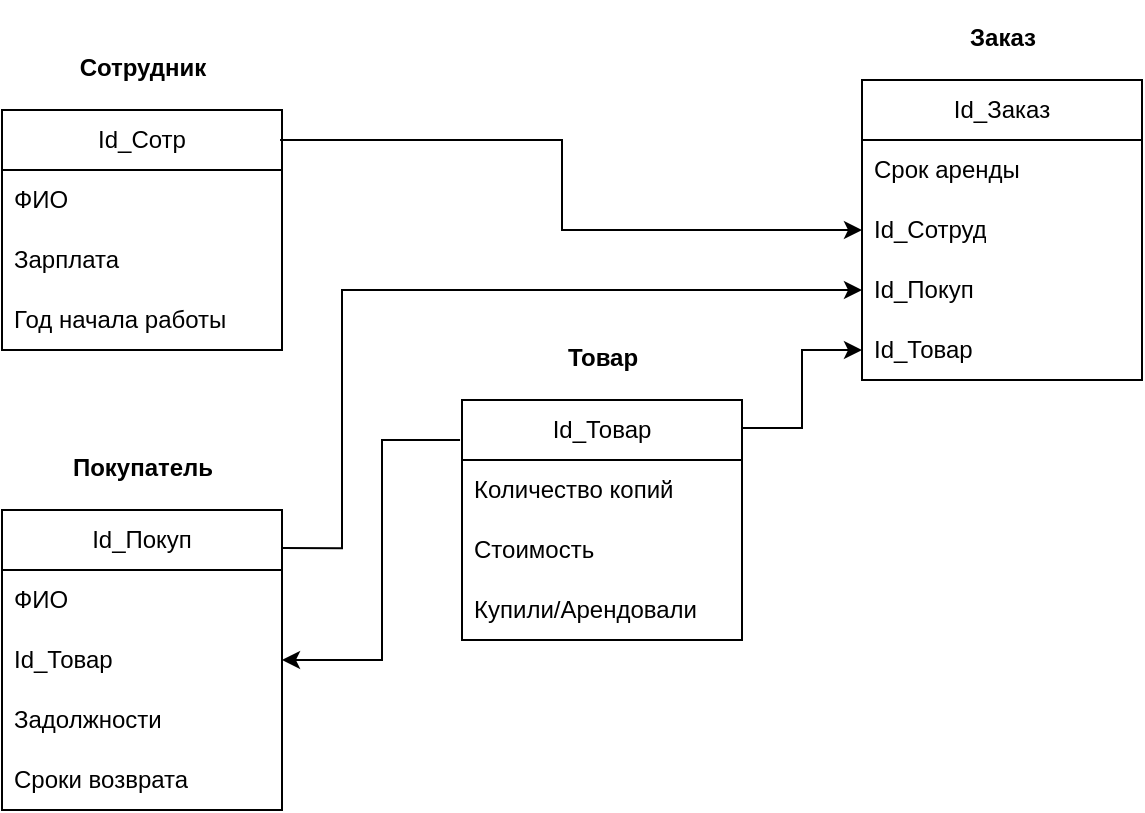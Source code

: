 <mxfile version="21.1.2" type="github">
  <diagram name="Page-1" id="mOhzyC1Kx7Mu7vAEdjJq">
    <mxGraphModel dx="1399" dy="839" grid="1" gridSize="10" guides="1" tooltips="1" connect="1" arrows="1" fold="1" page="1" pageScale="1" pageWidth="850" pageHeight="1100" math="0" shadow="0">
      <root>
        <mxCell id="0" />
        <mxCell id="1" parent="0" />
        <mxCell id="jYRJlS_vq1EX9FyME1sq-6" value="" style="group" parent="1" vertex="1" connectable="0">
          <mxGeometry x="80" y="55" width="140" height="160" as="geometry" />
        </mxCell>
        <mxCell id="jYRJlS_vq1EX9FyME1sq-1" value="Id_Сотр" style="swimlane;fontStyle=0;childLayout=stackLayout;horizontal=1;startSize=30;horizontalStack=0;resizeParent=1;resizeParentMax=0;resizeLast=0;collapsible=1;marginBottom=0;whiteSpace=wrap;html=1;" parent="jYRJlS_vq1EX9FyME1sq-6" vertex="1">
          <mxGeometry y="40" width="140" height="120" as="geometry" />
        </mxCell>
        <mxCell id="jYRJlS_vq1EX9FyME1sq-2" value="ФИО" style="text;strokeColor=none;fillColor=none;align=left;verticalAlign=middle;spacingLeft=4;spacingRight=4;overflow=hidden;points=[[0,0.5],[1,0.5]];portConstraint=eastwest;rotatable=0;whiteSpace=wrap;html=1;" parent="jYRJlS_vq1EX9FyME1sq-1" vertex="1">
          <mxGeometry y="30" width="140" height="30" as="geometry" />
        </mxCell>
        <mxCell id="jYRJlS_vq1EX9FyME1sq-3" value="Зарплата" style="text;strokeColor=none;fillColor=none;align=left;verticalAlign=middle;spacingLeft=4;spacingRight=4;overflow=hidden;points=[[0,0.5],[1,0.5]];portConstraint=eastwest;rotatable=0;whiteSpace=wrap;html=1;" parent="jYRJlS_vq1EX9FyME1sq-1" vertex="1">
          <mxGeometry y="60" width="140" height="30" as="geometry" />
        </mxCell>
        <mxCell id="5Ks0Dxbi60FuN3-XD0bD-4" value="Год начала работы" style="text;strokeColor=none;fillColor=none;align=left;verticalAlign=middle;spacingLeft=4;spacingRight=4;overflow=hidden;points=[[0,0.5],[1,0.5]];portConstraint=eastwest;rotatable=0;whiteSpace=wrap;html=1;" vertex="1" parent="jYRJlS_vq1EX9FyME1sq-1">
          <mxGeometry y="90" width="140" height="30" as="geometry" />
        </mxCell>
        <mxCell id="jYRJlS_vq1EX9FyME1sq-5" value="&lt;span style=&quot;font-size: 12px;&quot;&gt;Сотрудник&lt;br&gt;&lt;/span&gt;" style="text;strokeColor=none;fillColor=none;html=1;fontSize=24;fontStyle=1;verticalAlign=middle;align=center;" parent="jYRJlS_vq1EX9FyME1sq-6" vertex="1">
          <mxGeometry x="25" width="90" height="30" as="geometry" />
        </mxCell>
        <mxCell id="jYRJlS_vq1EX9FyME1sq-7" value="" style="group" parent="1" vertex="1" connectable="0">
          <mxGeometry x="310" y="200" width="140" height="160" as="geometry" />
        </mxCell>
        <mxCell id="jYRJlS_vq1EX9FyME1sq-8" value="Id_Товар" style="swimlane;fontStyle=0;childLayout=stackLayout;horizontal=1;startSize=30;horizontalStack=0;resizeParent=1;resizeParentMax=0;resizeLast=0;collapsible=1;marginBottom=0;whiteSpace=wrap;html=1;" parent="jYRJlS_vq1EX9FyME1sq-7" vertex="1">
          <mxGeometry y="40" width="140" height="120" as="geometry" />
        </mxCell>
        <mxCell id="jYRJlS_vq1EX9FyME1sq-9" value="Количество копий" style="text;strokeColor=none;fillColor=none;align=left;verticalAlign=middle;spacingLeft=4;spacingRight=4;overflow=hidden;points=[[0,0.5],[1,0.5]];portConstraint=eastwest;rotatable=0;whiteSpace=wrap;html=1;" parent="jYRJlS_vq1EX9FyME1sq-8" vertex="1">
          <mxGeometry y="30" width="140" height="30" as="geometry" />
        </mxCell>
        <mxCell id="jYRJlS_vq1EX9FyME1sq-10" value="Стоимость" style="text;strokeColor=none;fillColor=none;align=left;verticalAlign=middle;spacingLeft=4;spacingRight=4;overflow=hidden;points=[[0,0.5],[1,0.5]];portConstraint=eastwest;rotatable=0;whiteSpace=wrap;html=1;" parent="jYRJlS_vq1EX9FyME1sq-8" vertex="1">
          <mxGeometry y="60" width="140" height="30" as="geometry" />
        </mxCell>
        <mxCell id="jYRJlS_vq1EX9FyME1sq-11" value="Купили/Арендовали" style="text;strokeColor=none;fillColor=none;align=left;verticalAlign=middle;spacingLeft=4;spacingRight=4;overflow=hidden;points=[[0,0.5],[1,0.5]];portConstraint=eastwest;rotatable=0;whiteSpace=wrap;html=1;" parent="jYRJlS_vq1EX9FyME1sq-8" vertex="1">
          <mxGeometry y="90" width="140" height="30" as="geometry" />
        </mxCell>
        <mxCell id="jYRJlS_vq1EX9FyME1sq-12" value="&lt;span style=&quot;font-size: 12px;&quot;&gt;Товар&lt;br&gt;&lt;/span&gt;" style="text;strokeColor=none;fillColor=none;html=1;fontSize=24;fontStyle=1;verticalAlign=middle;align=center;" parent="jYRJlS_vq1EX9FyME1sq-7" vertex="1">
          <mxGeometry x="25" width="90" height="30" as="geometry" />
        </mxCell>
        <mxCell id="jYRJlS_vq1EX9FyME1sq-13" value="" style="group" parent="1" vertex="1" connectable="0">
          <mxGeometry x="80" y="255" width="140" height="160" as="geometry" />
        </mxCell>
        <mxCell id="jYRJlS_vq1EX9FyME1sq-14" value="Id_Покуп" style="swimlane;fontStyle=0;childLayout=stackLayout;horizontal=1;startSize=30;horizontalStack=0;resizeParent=1;resizeParentMax=0;resizeLast=0;collapsible=1;marginBottom=0;whiteSpace=wrap;html=1;" parent="jYRJlS_vq1EX9FyME1sq-13" vertex="1">
          <mxGeometry y="40" width="140" height="150" as="geometry" />
        </mxCell>
        <mxCell id="jYRJlS_vq1EX9FyME1sq-15" value="ФИО" style="text;strokeColor=none;fillColor=none;align=left;verticalAlign=middle;spacingLeft=4;spacingRight=4;overflow=hidden;points=[[0,0.5],[1,0.5]];portConstraint=eastwest;rotatable=0;whiteSpace=wrap;html=1;" parent="jYRJlS_vq1EX9FyME1sq-14" vertex="1">
          <mxGeometry y="30" width="140" height="30" as="geometry" />
        </mxCell>
        <mxCell id="jYRJlS_vq1EX9FyME1sq-16" value="Id_Товар" style="text;strokeColor=none;fillColor=none;align=left;verticalAlign=middle;spacingLeft=4;spacingRight=4;overflow=hidden;points=[[0,0.5],[1,0.5]];portConstraint=eastwest;rotatable=0;whiteSpace=wrap;html=1;" parent="jYRJlS_vq1EX9FyME1sq-14" vertex="1">
          <mxGeometry y="60" width="140" height="30" as="geometry" />
        </mxCell>
        <mxCell id="jYRJlS_vq1EX9FyME1sq-17" value="Задолжности" style="text;strokeColor=none;fillColor=none;align=left;verticalAlign=middle;spacingLeft=4;spacingRight=4;overflow=hidden;points=[[0,0.5],[1,0.5]];portConstraint=eastwest;rotatable=0;whiteSpace=wrap;html=1;" parent="jYRJlS_vq1EX9FyME1sq-14" vertex="1">
          <mxGeometry y="90" width="140" height="30" as="geometry" />
        </mxCell>
        <mxCell id="jYRJlS_vq1EX9FyME1sq-29" value="Сроки возврата" style="text;strokeColor=none;fillColor=none;align=left;verticalAlign=middle;spacingLeft=4;spacingRight=4;overflow=hidden;points=[[0,0.5],[1,0.5]];portConstraint=eastwest;rotatable=0;whiteSpace=wrap;html=1;" parent="jYRJlS_vq1EX9FyME1sq-14" vertex="1">
          <mxGeometry y="120" width="140" height="30" as="geometry" />
        </mxCell>
        <mxCell id="jYRJlS_vq1EX9FyME1sq-18" value="&lt;span style=&quot;font-size: 12px;&quot;&gt;Покупатель&lt;br&gt;&lt;/span&gt;" style="text;strokeColor=none;fillColor=none;html=1;fontSize=24;fontStyle=1;verticalAlign=middle;align=center;" parent="jYRJlS_vq1EX9FyME1sq-13" vertex="1">
          <mxGeometry x="25" width="90" height="30" as="geometry" />
        </mxCell>
        <mxCell id="jYRJlS_vq1EX9FyME1sq-19" value="" style="group" parent="1" vertex="1" connectable="0">
          <mxGeometry x="510" y="40" width="140" height="160" as="geometry" />
        </mxCell>
        <mxCell id="jYRJlS_vq1EX9FyME1sq-20" value="Id_Заказ" style="swimlane;fontStyle=0;childLayout=stackLayout;horizontal=1;startSize=30;horizontalStack=0;resizeParent=1;resizeParentMax=0;resizeLast=0;collapsible=1;marginBottom=0;whiteSpace=wrap;html=1;" parent="jYRJlS_vq1EX9FyME1sq-19" vertex="1">
          <mxGeometry y="40" width="140" height="150" as="geometry" />
        </mxCell>
        <mxCell id="jYRJlS_vq1EX9FyME1sq-30" value="Срок аренды" style="text;strokeColor=none;fillColor=none;align=left;verticalAlign=middle;spacingLeft=4;spacingRight=4;overflow=hidden;points=[[0,0.5],[1,0.5]];portConstraint=eastwest;rotatable=0;whiteSpace=wrap;html=1;" parent="jYRJlS_vq1EX9FyME1sq-20" vertex="1">
          <mxGeometry y="30" width="140" height="30" as="geometry" />
        </mxCell>
        <mxCell id="jYRJlS_vq1EX9FyME1sq-22" value="Id_Сотруд" style="text;strokeColor=none;fillColor=none;align=left;verticalAlign=middle;spacingLeft=4;spacingRight=4;overflow=hidden;points=[[0,0.5],[1,0.5]];portConstraint=eastwest;rotatable=0;whiteSpace=wrap;html=1;" parent="jYRJlS_vq1EX9FyME1sq-20" vertex="1">
          <mxGeometry y="60" width="140" height="30" as="geometry" />
        </mxCell>
        <mxCell id="jYRJlS_vq1EX9FyME1sq-21" value="Id_Покуп" style="text;strokeColor=none;fillColor=none;align=left;verticalAlign=middle;spacingLeft=4;spacingRight=4;overflow=hidden;points=[[0,0.5],[1,0.5]];portConstraint=eastwest;rotatable=0;whiteSpace=wrap;html=1;" parent="jYRJlS_vq1EX9FyME1sq-20" vertex="1">
          <mxGeometry y="90" width="140" height="30" as="geometry" />
        </mxCell>
        <mxCell id="jYRJlS_vq1EX9FyME1sq-23" value="Id_Товар" style="text;strokeColor=none;fillColor=none;align=left;verticalAlign=middle;spacingLeft=4;spacingRight=4;overflow=hidden;points=[[0,0.5],[1,0.5]];portConstraint=eastwest;rotatable=0;whiteSpace=wrap;html=1;" parent="jYRJlS_vq1EX9FyME1sq-20" vertex="1">
          <mxGeometry y="120" width="140" height="30" as="geometry" />
        </mxCell>
        <mxCell id="jYRJlS_vq1EX9FyME1sq-24" value="&lt;span style=&quot;font-size: 12px;&quot;&gt;Заказ&lt;br&gt;&lt;/span&gt;" style="text;strokeColor=none;fillColor=none;html=1;fontSize=24;fontStyle=1;verticalAlign=middle;align=center;" parent="jYRJlS_vq1EX9FyME1sq-19" vertex="1">
          <mxGeometry x="25" width="90" height="30" as="geometry" />
        </mxCell>
        <mxCell id="jYRJlS_vq1EX9FyME1sq-27" style="edgeStyle=orthogonalEdgeStyle;rounded=0;orthogonalLoop=1;jettySize=auto;html=1;entryX=0;entryY=0.5;entryDx=0;entryDy=0;exitX=0.993;exitY=0.125;exitDx=0;exitDy=0;exitPerimeter=0;" parent="1" source="jYRJlS_vq1EX9FyME1sq-1" target="jYRJlS_vq1EX9FyME1sq-22" edge="1">
          <mxGeometry relative="1" as="geometry">
            <Array as="points">
              <mxPoint x="360" y="110" />
              <mxPoint x="360" y="155" />
            </Array>
          </mxGeometry>
        </mxCell>
        <mxCell id="jYRJlS_vq1EX9FyME1sq-28" style="edgeStyle=orthogonalEdgeStyle;rounded=0;orthogonalLoop=1;jettySize=auto;html=1;entryX=0;entryY=0.5;entryDx=0;entryDy=0;exitX=1;exitY=0.117;exitDx=0;exitDy=0;exitPerimeter=0;" parent="1" source="jYRJlS_vq1EX9FyME1sq-8" target="jYRJlS_vq1EX9FyME1sq-23" edge="1">
          <mxGeometry relative="1" as="geometry">
            <mxPoint x="490" y="257" as="sourcePoint" />
            <Array as="points">
              <mxPoint x="480" y="254" />
              <mxPoint x="480" y="215" />
            </Array>
          </mxGeometry>
        </mxCell>
        <mxCell id="jYRJlS_vq1EX9FyME1sq-31" style="edgeStyle=orthogonalEdgeStyle;rounded=0;orthogonalLoop=1;jettySize=auto;html=1;entryX=0;entryY=0.5;entryDx=0;entryDy=0;exitX=1;exitY=0.127;exitDx=0;exitDy=0;exitPerimeter=0;" parent="1" source="jYRJlS_vq1EX9FyME1sq-14" target="jYRJlS_vq1EX9FyME1sq-21" edge="1">
          <mxGeometry relative="1" as="geometry">
            <Array as="points">
              <mxPoint x="250" y="314" />
              <mxPoint x="250" y="185" />
            </Array>
          </mxGeometry>
        </mxCell>
        <mxCell id="5Ks0Dxbi60FuN3-XD0bD-1" style="edgeStyle=orthogonalEdgeStyle;rounded=0;orthogonalLoop=1;jettySize=auto;html=1;entryX=1;entryY=0.5;entryDx=0;entryDy=0;exitX=-0.007;exitY=0.167;exitDx=0;exitDy=0;exitPerimeter=0;" edge="1" parent="1" source="jYRJlS_vq1EX9FyME1sq-8" target="jYRJlS_vq1EX9FyME1sq-16">
          <mxGeometry relative="1" as="geometry">
            <Array as="points">
              <mxPoint x="270" y="260" />
              <mxPoint x="270" y="370" />
            </Array>
            <mxPoint x="230" y="324" as="sourcePoint" />
            <mxPoint x="520" y="195" as="targetPoint" />
          </mxGeometry>
        </mxCell>
      </root>
    </mxGraphModel>
  </diagram>
</mxfile>
